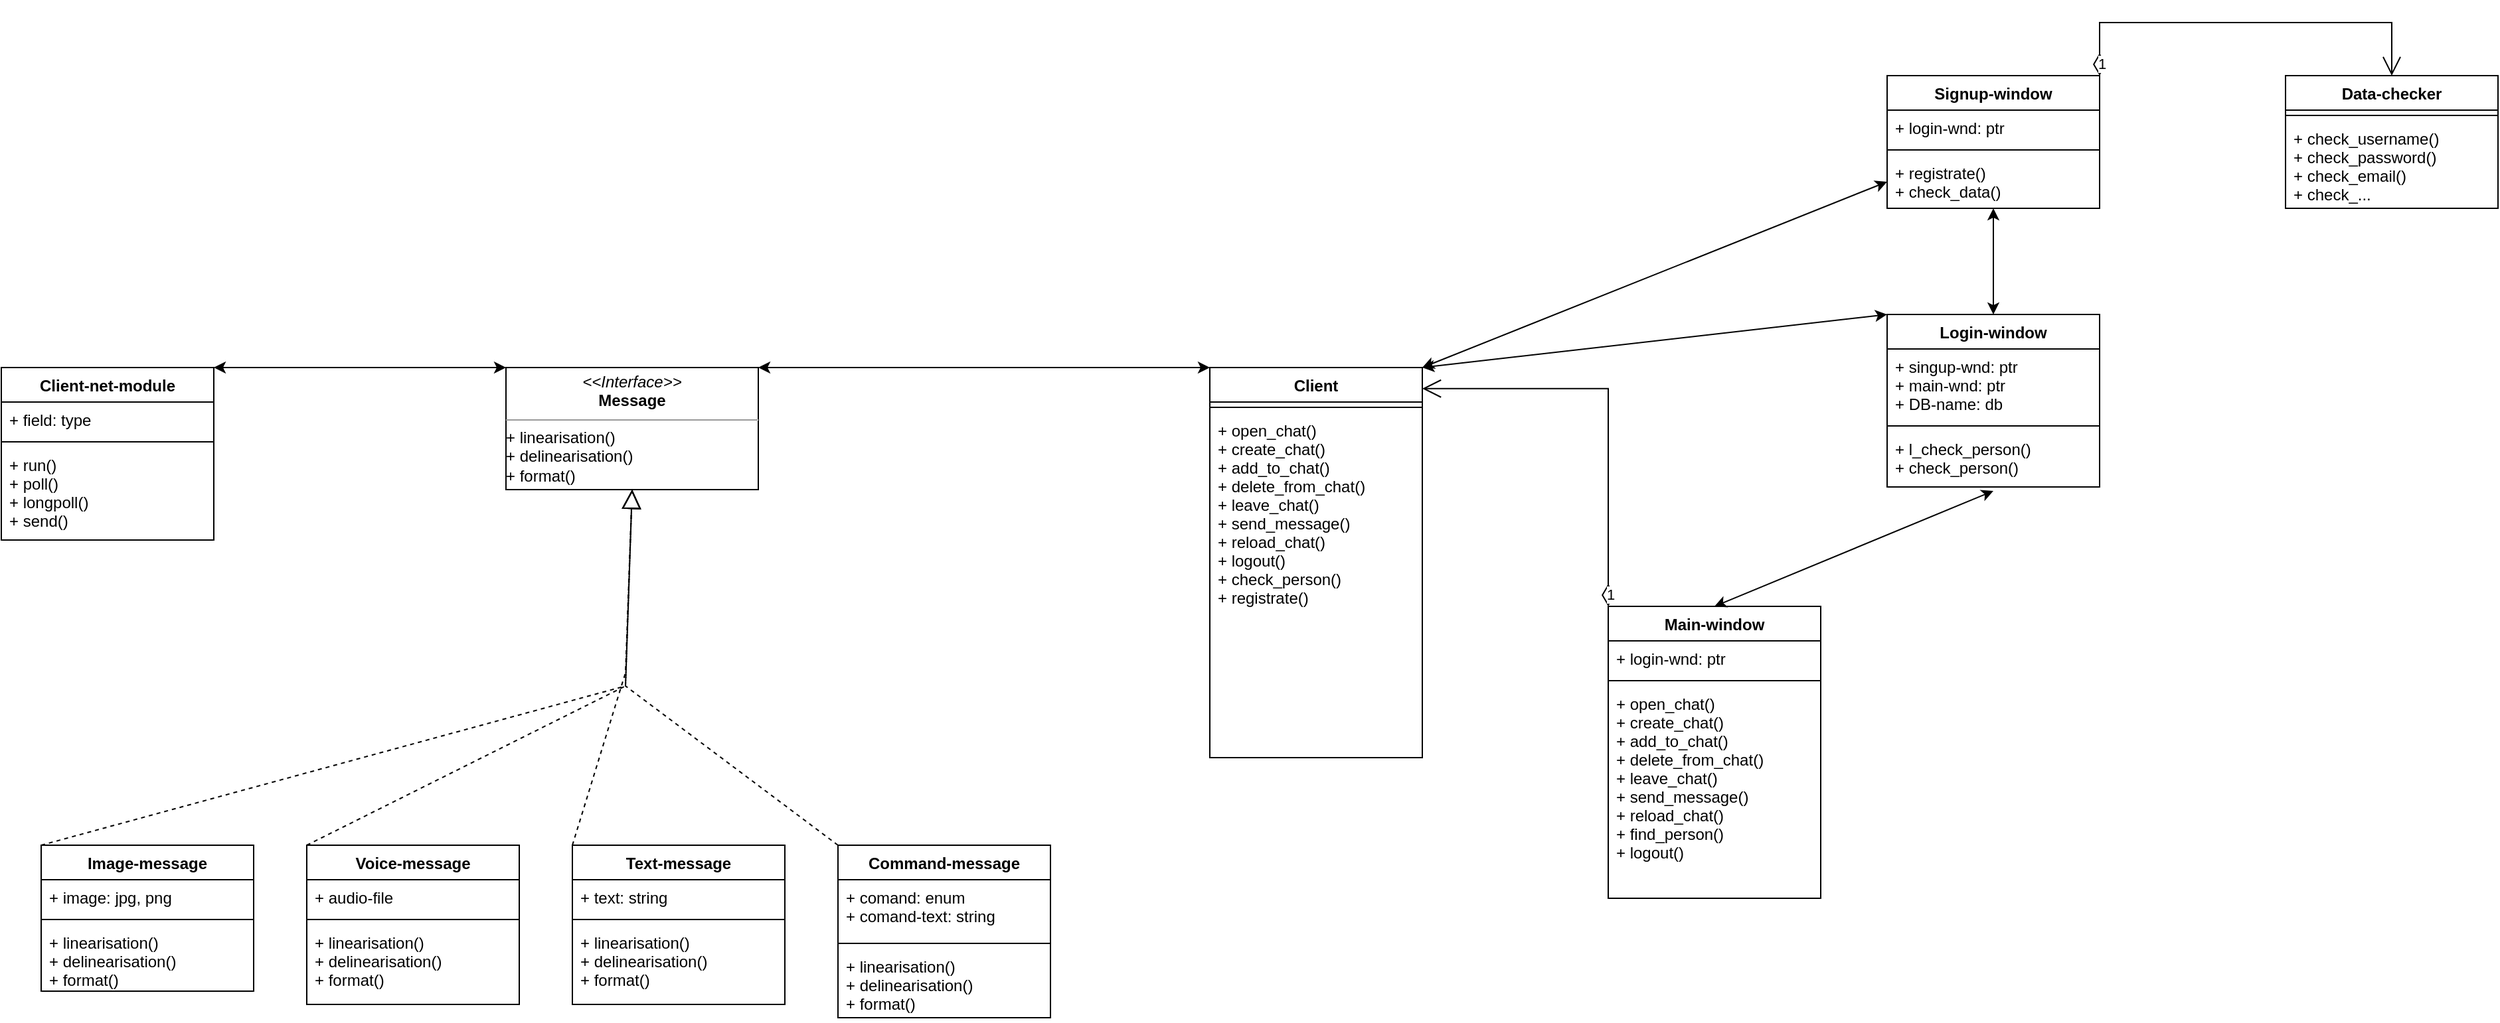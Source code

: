 <mxfile version="17.4.5"><diagram id="l4HbwFZOR6x4eHDfIQn5" name="Page-1"><mxGraphModel dx="984" dy="577" grid="1" gridSize="10" guides="1" tooltips="1" connect="1" arrows="1" fold="1" page="1" pageScale="1" pageWidth="2339" pageHeight="3300" math="0" shadow="0"><root><mxCell id="WIyWlLk6GJQsqaUBKTNV-0"/><mxCell id="WIyWlLk6GJQsqaUBKTNV-1" parent="WIyWlLk6GJQsqaUBKTNV-0"/><mxCell id="GTHq4pLgFSNO_IvVSelh-0" value="Client-net-module" style="swimlane;fontStyle=1;align=center;verticalAlign=top;childLayout=stackLayout;horizontal=1;startSize=26;horizontalStack=0;resizeParent=1;resizeParentMax=0;resizeLast=0;collapsible=1;marginBottom=0;" parent="WIyWlLk6GJQsqaUBKTNV-1" vertex="1"><mxGeometry x="250" y="360" width="160" height="130" as="geometry"/></mxCell><mxCell id="GTHq4pLgFSNO_IvVSelh-1" value="+ field: type" style="text;strokeColor=none;fillColor=none;align=left;verticalAlign=top;spacingLeft=4;spacingRight=4;overflow=hidden;rotatable=0;points=[[0,0.5],[1,0.5]];portConstraint=eastwest;" parent="GTHq4pLgFSNO_IvVSelh-0" vertex="1"><mxGeometry y="26" width="160" height="26" as="geometry"/></mxCell><mxCell id="GTHq4pLgFSNO_IvVSelh-2" value="" style="line;strokeWidth=1;fillColor=none;align=left;verticalAlign=middle;spacingTop=-1;spacingLeft=3;spacingRight=3;rotatable=0;labelPosition=right;points=[];portConstraint=eastwest;" parent="GTHq4pLgFSNO_IvVSelh-0" vertex="1"><mxGeometry y="52" width="160" height="8" as="geometry"/></mxCell><mxCell id="GTHq4pLgFSNO_IvVSelh-3" value="+ run()&#xA;+ poll()&#xA;+ longpoll()&#xA;+ send()" style="text;strokeColor=none;fillColor=none;align=left;verticalAlign=top;spacingLeft=4;spacingRight=4;overflow=hidden;rotatable=0;points=[[0,0.5],[1,0.5]];portConstraint=eastwest;" parent="GTHq4pLgFSNO_IvVSelh-0" vertex="1"><mxGeometry y="60" width="160" height="70" as="geometry"/></mxCell><mxCell id="GTHq4pLgFSNO_IvVSelh-13" value="&lt;p style=&quot;margin: 0px ; margin-top: 4px ; text-align: center&quot;&gt;&lt;i&gt;&amp;lt;&amp;lt;Interface&amp;gt;&amp;gt;&lt;/i&gt;&lt;b&gt;&lt;br&gt;Message&lt;/b&gt;&lt;b&gt;&lt;br&gt;&lt;/b&gt;&lt;/p&gt;&lt;hr size=&quot;1&quot;&gt;+ linearisation()&lt;br&gt;+ delinearisation()&lt;br&gt;+ format()" style="verticalAlign=top;align=left;overflow=fill;fontSize=12;fontFamily=Helvetica;html=1;" parent="WIyWlLk6GJQsqaUBKTNV-1" vertex="1"><mxGeometry x="630" y="360" width="190" height="92" as="geometry"/></mxCell><mxCell id="GTHq4pLgFSNO_IvVSelh-14" value="Text-message" style="swimlane;fontStyle=1;align=center;verticalAlign=top;childLayout=stackLayout;horizontal=1;startSize=26;horizontalStack=0;resizeParent=1;resizeParentMax=0;resizeLast=0;collapsible=1;marginBottom=0;" parent="WIyWlLk6GJQsqaUBKTNV-1" vertex="1"><mxGeometry x="680" y="720" width="160" height="120" as="geometry"/></mxCell><mxCell id="GTHq4pLgFSNO_IvVSelh-15" value="+ text: string&#xA;" style="text;strokeColor=none;fillColor=none;align=left;verticalAlign=top;spacingLeft=4;spacingRight=4;overflow=hidden;rotatable=0;points=[[0,0.5],[1,0.5]];portConstraint=eastwest;" parent="GTHq4pLgFSNO_IvVSelh-14" vertex="1"><mxGeometry y="26" width="160" height="26" as="geometry"/></mxCell><mxCell id="GTHq4pLgFSNO_IvVSelh-16" value="" style="line;strokeWidth=1;fillColor=none;align=left;verticalAlign=middle;spacingTop=-1;spacingLeft=3;spacingRight=3;rotatable=0;labelPosition=right;points=[];portConstraint=eastwest;" parent="GTHq4pLgFSNO_IvVSelh-14" vertex="1"><mxGeometry y="52" width="160" height="8" as="geometry"/></mxCell><mxCell id="GTHq4pLgFSNO_IvVSelh-17" value="+ linearisation()&#xA;+ delinearisation()&#xA;+ format()" style="text;strokeColor=none;fillColor=none;align=left;verticalAlign=top;spacingLeft=4;spacingRight=4;overflow=hidden;rotatable=0;points=[[0,0.5],[1,0.5]];portConstraint=eastwest;" parent="GTHq4pLgFSNO_IvVSelh-14" vertex="1"><mxGeometry y="60" width="160" height="60" as="geometry"/></mxCell><mxCell id="GTHq4pLgFSNO_IvVSelh-18" value="Voice-message" style="swimlane;fontStyle=1;align=center;verticalAlign=top;childLayout=stackLayout;horizontal=1;startSize=26;horizontalStack=0;resizeParent=1;resizeParentMax=0;resizeLast=0;collapsible=1;marginBottom=0;" parent="WIyWlLk6GJQsqaUBKTNV-1" vertex="1"><mxGeometry x="480" y="720" width="160" height="120" as="geometry"/></mxCell><mxCell id="GTHq4pLgFSNO_IvVSelh-19" value="+ audio-file" style="text;strokeColor=none;fillColor=none;align=left;verticalAlign=top;spacingLeft=4;spacingRight=4;overflow=hidden;rotatable=0;points=[[0,0.5],[1,0.5]];portConstraint=eastwest;" parent="GTHq4pLgFSNO_IvVSelh-18" vertex="1"><mxGeometry y="26" width="160" height="26" as="geometry"/></mxCell><mxCell id="GTHq4pLgFSNO_IvVSelh-20" value="" style="line;strokeWidth=1;fillColor=none;align=left;verticalAlign=middle;spacingTop=-1;spacingLeft=3;spacingRight=3;rotatable=0;labelPosition=right;points=[];portConstraint=eastwest;" parent="GTHq4pLgFSNO_IvVSelh-18" vertex="1"><mxGeometry y="52" width="160" height="8" as="geometry"/></mxCell><mxCell id="GTHq4pLgFSNO_IvVSelh-21" value="+ linearisation()&#xA;+ delinearisation()&#xA;+ format()" style="text;strokeColor=none;fillColor=none;align=left;verticalAlign=top;spacingLeft=4;spacingRight=4;overflow=hidden;rotatable=0;points=[[0,0.5],[1,0.5]];portConstraint=eastwest;" parent="GTHq4pLgFSNO_IvVSelh-18" vertex="1"><mxGeometry y="60" width="160" height="60" as="geometry"/></mxCell><mxCell id="GTHq4pLgFSNO_IvVSelh-22" value="Image-message" style="swimlane;fontStyle=1;align=center;verticalAlign=top;childLayout=stackLayout;horizontal=1;startSize=26;horizontalStack=0;resizeParent=1;resizeParentMax=0;resizeLast=0;collapsible=1;marginBottom=0;" parent="WIyWlLk6GJQsqaUBKTNV-1" vertex="1"><mxGeometry x="280" y="720" width="160" height="110" as="geometry"/></mxCell><mxCell id="GTHq4pLgFSNO_IvVSelh-23" value="+ image: jpg, png" style="text;strokeColor=none;fillColor=none;align=left;verticalAlign=top;spacingLeft=4;spacingRight=4;overflow=hidden;rotatable=0;points=[[0,0.5],[1,0.5]];portConstraint=eastwest;" parent="GTHq4pLgFSNO_IvVSelh-22" vertex="1"><mxGeometry y="26" width="160" height="26" as="geometry"/></mxCell><mxCell id="GTHq4pLgFSNO_IvVSelh-24" value="" style="line;strokeWidth=1;fillColor=none;align=left;verticalAlign=middle;spacingTop=-1;spacingLeft=3;spacingRight=3;rotatable=0;labelPosition=right;points=[];portConstraint=eastwest;" parent="GTHq4pLgFSNO_IvVSelh-22" vertex="1"><mxGeometry y="52" width="160" height="8" as="geometry"/></mxCell><mxCell id="GTHq4pLgFSNO_IvVSelh-25" value="+ linearisation()&#xA;+ delinearisation()&#xA;+ format()&#xA;" style="text;strokeColor=none;fillColor=none;align=left;verticalAlign=top;spacingLeft=4;spacingRight=4;overflow=hidden;rotatable=0;points=[[0,0.5],[1,0.5]];portConstraint=eastwest;" parent="GTHq4pLgFSNO_IvVSelh-22" vertex="1"><mxGeometry y="60" width="160" height="50" as="geometry"/></mxCell><mxCell id="GTHq4pLgFSNO_IvVSelh-30" value="" style="endArrow=classic;startArrow=classic;html=1;rounded=0;exitX=1;exitY=0;exitDx=0;exitDy=0;entryX=0;entryY=0;entryDx=0;entryDy=0;" parent="WIyWlLk6GJQsqaUBKTNV-1" source="GTHq4pLgFSNO_IvVSelh-0" target="GTHq4pLgFSNO_IvVSelh-13" edge="1"><mxGeometry width="50" height="50" relative="1" as="geometry"><mxPoint x="380" y="455" as="sourcePoint"/><mxPoint x="530" y="380" as="targetPoint"/></mxGeometry></mxCell><mxCell id="GTHq4pLgFSNO_IvVSelh-35" value="Command-message" style="swimlane;fontStyle=1;align=center;verticalAlign=top;childLayout=stackLayout;horizontal=1;startSize=26;horizontalStack=0;resizeParent=1;resizeParentMax=0;resizeLast=0;collapsible=1;marginBottom=0;" parent="WIyWlLk6GJQsqaUBKTNV-1" vertex="1"><mxGeometry x="880" y="720" width="160" height="130" as="geometry"/></mxCell><mxCell id="GTHq4pLgFSNO_IvVSelh-36" value="+ comand: enum&#xA;+ comand-text: string" style="text;strokeColor=none;fillColor=none;align=left;verticalAlign=top;spacingLeft=4;spacingRight=4;overflow=hidden;rotatable=0;points=[[0,0.5],[1,0.5]];portConstraint=eastwest;" parent="GTHq4pLgFSNO_IvVSelh-35" vertex="1"><mxGeometry y="26" width="160" height="44" as="geometry"/></mxCell><mxCell id="GTHq4pLgFSNO_IvVSelh-37" value="" style="line;strokeWidth=1;fillColor=none;align=left;verticalAlign=middle;spacingTop=-1;spacingLeft=3;spacingRight=3;rotatable=0;labelPosition=right;points=[];portConstraint=eastwest;" parent="GTHq4pLgFSNO_IvVSelh-35" vertex="1"><mxGeometry y="70" width="160" height="8" as="geometry"/></mxCell><mxCell id="GTHq4pLgFSNO_IvVSelh-38" value="+ linearisation()&#xA;+ delinearisation()&#xA;+ format()" style="text;strokeColor=none;fillColor=none;align=left;verticalAlign=top;spacingLeft=4;spacingRight=4;overflow=hidden;rotatable=0;points=[[0,0.5],[1,0.5]];portConstraint=eastwest;" parent="GTHq4pLgFSNO_IvVSelh-35" vertex="1"><mxGeometry y="78" width="160" height="52" as="geometry"/></mxCell><mxCell id="GTHq4pLgFSNO_IvVSelh-40" value="Login-window" style="swimlane;fontStyle=1;align=center;verticalAlign=top;childLayout=stackLayout;horizontal=1;startSize=26;horizontalStack=0;resizeParent=1;resizeParentMax=0;resizeLast=0;collapsible=1;marginBottom=0;" parent="WIyWlLk6GJQsqaUBKTNV-1" vertex="1"><mxGeometry x="1670" y="320" width="160" height="130" as="geometry"/></mxCell><mxCell id="GTHq4pLgFSNO_IvVSelh-41" value="+ singup-wnd: ptr&#xA;+ main-wnd: ptr&#xA;+ DB-name: db" style="text;strokeColor=none;fillColor=none;align=left;verticalAlign=top;spacingLeft=4;spacingRight=4;overflow=hidden;rotatable=0;points=[[0,0.5],[1,0.5]];portConstraint=eastwest;" parent="GTHq4pLgFSNO_IvVSelh-40" vertex="1"><mxGeometry y="26" width="160" height="54" as="geometry"/></mxCell><mxCell id="GTHq4pLgFSNO_IvVSelh-42" value="" style="line;strokeWidth=1;fillColor=none;align=left;verticalAlign=middle;spacingTop=-1;spacingLeft=3;spacingRight=3;rotatable=0;labelPosition=right;points=[];portConstraint=eastwest;" parent="GTHq4pLgFSNO_IvVSelh-40" vertex="1"><mxGeometry y="80" width="160" height="8" as="geometry"/></mxCell><mxCell id="GTHq4pLgFSNO_IvVSelh-43" value="+ l_check_person()&#xA;+ check_person()" style="text;strokeColor=none;fillColor=none;align=left;verticalAlign=top;spacingLeft=4;spacingRight=4;overflow=hidden;rotatable=0;points=[[0,0.5],[1,0.5]];portConstraint=eastwest;" parent="GTHq4pLgFSNO_IvVSelh-40" vertex="1"><mxGeometry y="88" width="160" height="42" as="geometry"/></mxCell><mxCell id="GTHq4pLgFSNO_IvVSelh-44" value="Main-window" style="swimlane;fontStyle=1;align=center;verticalAlign=top;childLayout=stackLayout;horizontal=1;startSize=26;horizontalStack=0;resizeParent=1;resizeParentMax=0;resizeLast=0;collapsible=1;marginBottom=0;" parent="WIyWlLk6GJQsqaUBKTNV-1" vertex="1"><mxGeometry x="1460" y="540" width="160" height="220" as="geometry"/></mxCell><mxCell id="GTHq4pLgFSNO_IvVSelh-45" value="+ login-wnd: ptr" style="text;strokeColor=none;fillColor=none;align=left;verticalAlign=top;spacingLeft=4;spacingRight=4;overflow=hidden;rotatable=0;points=[[0,0.5],[1,0.5]];portConstraint=eastwest;" parent="GTHq4pLgFSNO_IvVSelh-44" vertex="1"><mxGeometry y="26" width="160" height="26" as="geometry"/></mxCell><mxCell id="GTHq4pLgFSNO_IvVSelh-46" value="" style="line;strokeWidth=1;fillColor=none;align=left;verticalAlign=middle;spacingTop=-1;spacingLeft=3;spacingRight=3;rotatable=0;labelPosition=right;points=[];portConstraint=eastwest;" parent="GTHq4pLgFSNO_IvVSelh-44" vertex="1"><mxGeometry y="52" width="160" height="8" as="geometry"/></mxCell><mxCell id="GTHq4pLgFSNO_IvVSelh-47" value="+ open_chat()&#xA;+ create_chat()&#xA;+ add_to_chat()&#xA;+ delete_from_chat()&#xA;+ leave_chat()&#xA;+ send_message()&#xA;+ reload_chat()&#xA;+ find_person()&#xA;+ logout()&#xA;&#xA; &#xA;" style="text;strokeColor=none;fillColor=none;align=left;verticalAlign=top;spacingLeft=4;spacingRight=4;overflow=hidden;rotatable=0;points=[[0,0.5],[1,0.5]];portConstraint=eastwest;" parent="GTHq4pLgFSNO_IvVSelh-44" vertex="1"><mxGeometry y="60" width="160" height="160" as="geometry"/></mxCell><mxCell id="GTHq4pLgFSNO_IvVSelh-48" value="Signup-window" style="swimlane;fontStyle=1;align=center;verticalAlign=top;childLayout=stackLayout;horizontal=1;startSize=26;horizontalStack=0;resizeParent=1;resizeParentMax=0;resizeLast=0;collapsible=1;marginBottom=0;" parent="WIyWlLk6GJQsqaUBKTNV-1" vertex="1"><mxGeometry x="1670" y="140" width="160" height="100" as="geometry"/></mxCell><mxCell id="GTHq4pLgFSNO_IvVSelh-49" value="+ login-wnd: ptr" style="text;strokeColor=none;fillColor=none;align=left;verticalAlign=top;spacingLeft=4;spacingRight=4;overflow=hidden;rotatable=0;points=[[0,0.5],[1,0.5]];portConstraint=eastwest;" parent="GTHq4pLgFSNO_IvVSelh-48" vertex="1"><mxGeometry y="26" width="160" height="26" as="geometry"/></mxCell><mxCell id="GTHq4pLgFSNO_IvVSelh-50" value="" style="line;strokeWidth=1;fillColor=none;align=left;verticalAlign=middle;spacingTop=-1;spacingLeft=3;spacingRight=3;rotatable=0;labelPosition=right;points=[];portConstraint=eastwest;" parent="GTHq4pLgFSNO_IvVSelh-48" vertex="1"><mxGeometry y="52" width="160" height="8" as="geometry"/></mxCell><mxCell id="GTHq4pLgFSNO_IvVSelh-51" value="+ registrate()&#xA;+ check_data()&#xA;" style="text;strokeColor=none;fillColor=none;align=left;verticalAlign=top;spacingLeft=4;spacingRight=4;overflow=hidden;rotatable=0;points=[[0,0.5],[1,0.5]];portConstraint=eastwest;" parent="GTHq4pLgFSNO_IvVSelh-48" vertex="1"><mxGeometry y="60" width="160" height="40" as="geometry"/></mxCell><mxCell id="GTHq4pLgFSNO_IvVSelh-55" value="" style="endArrow=classic;startArrow=classic;html=1;rounded=0;exitX=0.5;exitY=1.071;exitDx=0;exitDy=0;entryX=0.5;entryY=0;entryDx=0;entryDy=0;exitPerimeter=0;" parent="WIyWlLk6GJQsqaUBKTNV-1" source="GTHq4pLgFSNO_IvVSelh-43" target="GTHq4pLgFSNO_IvVSelh-44" edge="1"><mxGeometry width="50" height="50" relative="1" as="geometry"><mxPoint x="1860" y="480" as="sourcePoint"/><mxPoint x="1910" y="430" as="targetPoint"/></mxGeometry></mxCell><mxCell id="GTHq4pLgFSNO_IvVSelh-56" value="Data-checker" style="swimlane;fontStyle=1;align=center;verticalAlign=top;childLayout=stackLayout;horizontal=1;startSize=26;horizontalStack=0;resizeParent=1;resizeParentMax=0;resizeLast=0;collapsible=1;marginBottom=0;" parent="WIyWlLk6GJQsqaUBKTNV-1" vertex="1"><mxGeometry x="1970" y="140" width="160" height="100" as="geometry"/></mxCell><mxCell id="GTHq4pLgFSNO_IvVSelh-58" value="" style="line;strokeWidth=1;fillColor=none;align=left;verticalAlign=middle;spacingTop=-1;spacingLeft=3;spacingRight=3;rotatable=0;labelPosition=right;points=[];portConstraint=eastwest;" parent="GTHq4pLgFSNO_IvVSelh-56" vertex="1"><mxGeometry y="26" width="160" height="8" as="geometry"/></mxCell><mxCell id="GTHq4pLgFSNO_IvVSelh-59" value="+ check_username()&#xA;+ check_password()&#xA;+ check_email()&#xA;+ check_..." style="text;strokeColor=none;fillColor=none;align=left;verticalAlign=top;spacingLeft=4;spacingRight=4;overflow=hidden;rotatable=0;points=[[0,0.5],[1,0.5]];portConstraint=eastwest;" parent="GTHq4pLgFSNO_IvVSelh-56" vertex="1"><mxGeometry y="34" width="160" height="66" as="geometry"/></mxCell><mxCell id="GTHq4pLgFSNO_IvVSelh-64" value="" style="endArrow=classic;startArrow=classic;html=1;rounded=0;entryX=0.5;entryY=1;entryDx=0;entryDy=0;exitX=0.5;exitY=0;exitDx=0;exitDy=0;entryPerimeter=0;" parent="WIyWlLk6GJQsqaUBKTNV-1" source="GTHq4pLgFSNO_IvVSelh-40" target="GTHq4pLgFSNO_IvVSelh-51" edge="1"><mxGeometry width="50" height="50" relative="1" as="geometry"><mxPoint x="1790" y="120" as="sourcePoint"/><mxPoint x="1840" y="70" as="targetPoint"/></mxGeometry></mxCell><mxCell id="GTHq4pLgFSNO_IvVSelh-26" value="Client" style="swimlane;fontStyle=1;align=center;verticalAlign=top;childLayout=stackLayout;horizontal=1;startSize=26;horizontalStack=0;resizeParent=1;resizeParentMax=0;resizeLast=0;collapsible=1;marginBottom=0;" parent="WIyWlLk6GJQsqaUBKTNV-1" vertex="1"><mxGeometry x="1160" y="360" width="160" height="294" as="geometry"/></mxCell><mxCell id="GTHq4pLgFSNO_IvVSelh-28" value="" style="line;strokeWidth=1;fillColor=none;align=left;verticalAlign=middle;spacingTop=-1;spacingLeft=3;spacingRight=3;rotatable=0;labelPosition=right;points=[];portConstraint=eastwest;" parent="GTHq4pLgFSNO_IvVSelh-26" vertex="1"><mxGeometry y="26" width="160" height="8" as="geometry"/></mxCell><mxCell id="GTHq4pLgFSNO_IvVSelh-29" value="+ open_chat()&#xA;+ create_chat()&#xA;+ add_to_chat()&#xA;+ delete_from_chat()&#xA;+ leave_chat()&#xA;+ send_message()&#xA;+ reload_chat()&#xA;+ logout()&#xA;+ check_person()&#xA;+ registrate()&#xA; &#xA;&#xA;&#xA;" style="text;strokeColor=none;fillColor=none;align=left;verticalAlign=top;spacingLeft=4;spacingRight=4;overflow=hidden;rotatable=0;points=[[0,0.5],[1,0.5]];portConstraint=eastwest;" parent="GTHq4pLgFSNO_IvVSelh-26" vertex="1"><mxGeometry y="34" width="160" height="260" as="geometry"/></mxCell><mxCell id="GTHq4pLgFSNO_IvVSelh-79" value="" style="endArrow=classic;startArrow=classic;html=1;rounded=0;entryX=0;entryY=0;entryDx=0;entryDy=0;exitX=1;exitY=0;exitDx=0;exitDy=0;" parent="WIyWlLk6GJQsqaUBKTNV-1" source="GTHq4pLgFSNO_IvVSelh-26" target="GTHq4pLgFSNO_IvVSelh-40" edge="1"><mxGeometry width="50" height="50" relative="1" as="geometry"><mxPoint x="1520" y="300" as="sourcePoint"/><mxPoint x="1570" y="250" as="targetPoint"/></mxGeometry></mxCell><mxCell id="GTHq4pLgFSNO_IvVSelh-80" value="" style="endArrow=classic;startArrow=classic;html=1;rounded=0;entryX=0;entryY=0.5;entryDx=0;entryDy=0;exitX=1;exitY=0;exitDx=0;exitDy=0;" parent="WIyWlLk6GJQsqaUBKTNV-1" source="GTHq4pLgFSNO_IvVSelh-26" target="GTHq4pLgFSNO_IvVSelh-51" edge="1"><mxGeometry width="50" height="50" relative="1" as="geometry"><mxPoint x="1660" y="340" as="sourcePoint"/><mxPoint x="1710" y="290" as="targetPoint"/></mxGeometry></mxCell><mxCell id="GTHq4pLgFSNO_IvVSelh-86" value="" style="endArrow=block;dashed=1;endFill=0;endSize=12;html=1;rounded=0;entryX=0.5;entryY=1;entryDx=0;entryDy=0;exitX=0;exitY=0;exitDx=0;exitDy=0;" parent="WIyWlLk6GJQsqaUBKTNV-1" source="GTHq4pLgFSNO_IvVSelh-35" target="GTHq4pLgFSNO_IvVSelh-13" edge="1"><mxGeometry width="160" relative="1" as="geometry"><mxPoint x="800" y="260" as="sourcePoint"/><mxPoint x="960" y="260" as="targetPoint"/><Array as="points"><mxPoint x="720" y="600"/></Array></mxGeometry></mxCell><mxCell id="GTHq4pLgFSNO_IvVSelh-88" value="" style="endArrow=block;dashed=1;endFill=0;endSize=12;html=1;rounded=0;entryX=0.5;entryY=1;entryDx=0;entryDy=0;exitX=0;exitY=0;exitDx=0;exitDy=0;" parent="WIyWlLk6GJQsqaUBKTNV-1" source="GTHq4pLgFSNO_IvVSelh-14" target="GTHq4pLgFSNO_IvVSelh-13" edge="1"><mxGeometry width="160" relative="1" as="geometry"><mxPoint x="900" y="340" as="sourcePoint"/><mxPoint x="1060" y="340" as="targetPoint"/><Array as="points"><mxPoint x="720" y="590"/></Array></mxGeometry></mxCell><mxCell id="GTHq4pLgFSNO_IvVSelh-89" value="" style="endArrow=block;dashed=1;endFill=0;endSize=12;html=1;rounded=0;exitX=0;exitY=0;exitDx=0;exitDy=0;entryX=0.5;entryY=1;entryDx=0;entryDy=0;" parent="WIyWlLk6GJQsqaUBKTNV-1" source="GTHq4pLgFSNO_IvVSelh-18" target="GTHq4pLgFSNO_IvVSelh-13" edge="1"><mxGeometry width="160" relative="1" as="geometry"><mxPoint x="860" y="440" as="sourcePoint"/><mxPoint x="900" y="510" as="targetPoint"/><Array as="points"><mxPoint x="720" y="600"/></Array></mxGeometry></mxCell><mxCell id="GTHq4pLgFSNO_IvVSelh-90" value="" style="endArrow=block;dashed=1;endFill=0;endSize=12;html=1;rounded=0;entryX=0.5;entryY=1;entryDx=0;entryDy=0;exitX=0;exitY=0;exitDx=0;exitDy=0;" parent="WIyWlLk6GJQsqaUBKTNV-1" source="GTHq4pLgFSNO_IvVSelh-22" target="GTHq4pLgFSNO_IvVSelh-13" edge="1"><mxGeometry width="160" relative="1" as="geometry"><mxPoint x="860" y="510" as="sourcePoint"/><mxPoint x="1020" y="510" as="targetPoint"/><Array as="points"><mxPoint x="720" y="600"/></Array></mxGeometry></mxCell><mxCell id="GTHq4pLgFSNO_IvVSelh-91" value="1" style="endArrow=open;html=1;endSize=12;startArrow=diamondThin;startSize=14;startFill=0;edgeStyle=orthogonalEdgeStyle;align=left;verticalAlign=bottom;rounded=0;entryX=1;entryY=0.054;entryDx=0;entryDy=0;exitX=0;exitY=0;exitDx=0;exitDy=0;entryPerimeter=0;" parent="WIyWlLk6GJQsqaUBKTNV-1" source="GTHq4pLgFSNO_IvVSelh-44" target="GTHq4pLgFSNO_IvVSelh-26" edge="1"><mxGeometry x="-1" y="3" relative="1" as="geometry"><mxPoint x="1590" y="550" as="sourcePoint"/><mxPoint x="1750" y="550" as="targetPoint"/></mxGeometry></mxCell><mxCell id="GTHq4pLgFSNO_IvVSelh-94" value="" style="endArrow=classic;startArrow=classic;html=1;rounded=0;exitX=1;exitY=0;exitDx=0;exitDy=0;entryX=0;entryY=0;entryDx=0;entryDy=0;" parent="WIyWlLk6GJQsqaUBKTNV-1" source="GTHq4pLgFSNO_IvVSelh-13" target="GTHq4pLgFSNO_IvVSelh-26" edge="1"><mxGeometry width="50" height="50" relative="1" as="geometry"><mxPoint x="950" y="420" as="sourcePoint"/><mxPoint x="1000" y="370" as="targetPoint"/></mxGeometry></mxCell><mxCell id="GTHq4pLgFSNO_IvVSelh-95" value="1" style="endArrow=open;html=1;endSize=12;startArrow=diamondThin;startSize=14;startFill=0;edgeStyle=orthogonalEdgeStyle;align=left;verticalAlign=bottom;rounded=0;exitX=1;exitY=0;exitDx=0;exitDy=0;entryX=0.5;entryY=0;entryDx=0;entryDy=0;" parent="WIyWlLk6GJQsqaUBKTNV-1" source="GTHq4pLgFSNO_IvVSelh-48" target="GTHq4pLgFSNO_IvVSelh-56" edge="1"><mxGeometry x="-1" y="3" relative="1" as="geometry"><mxPoint x="1840" y="90" as="sourcePoint"/><mxPoint x="2000" y="90" as="targetPoint"/><Array as="points"><mxPoint x="1830" y="100"/><mxPoint x="2050" y="100"/></Array></mxGeometry></mxCell></root></mxGraphModel></diagram></mxfile>